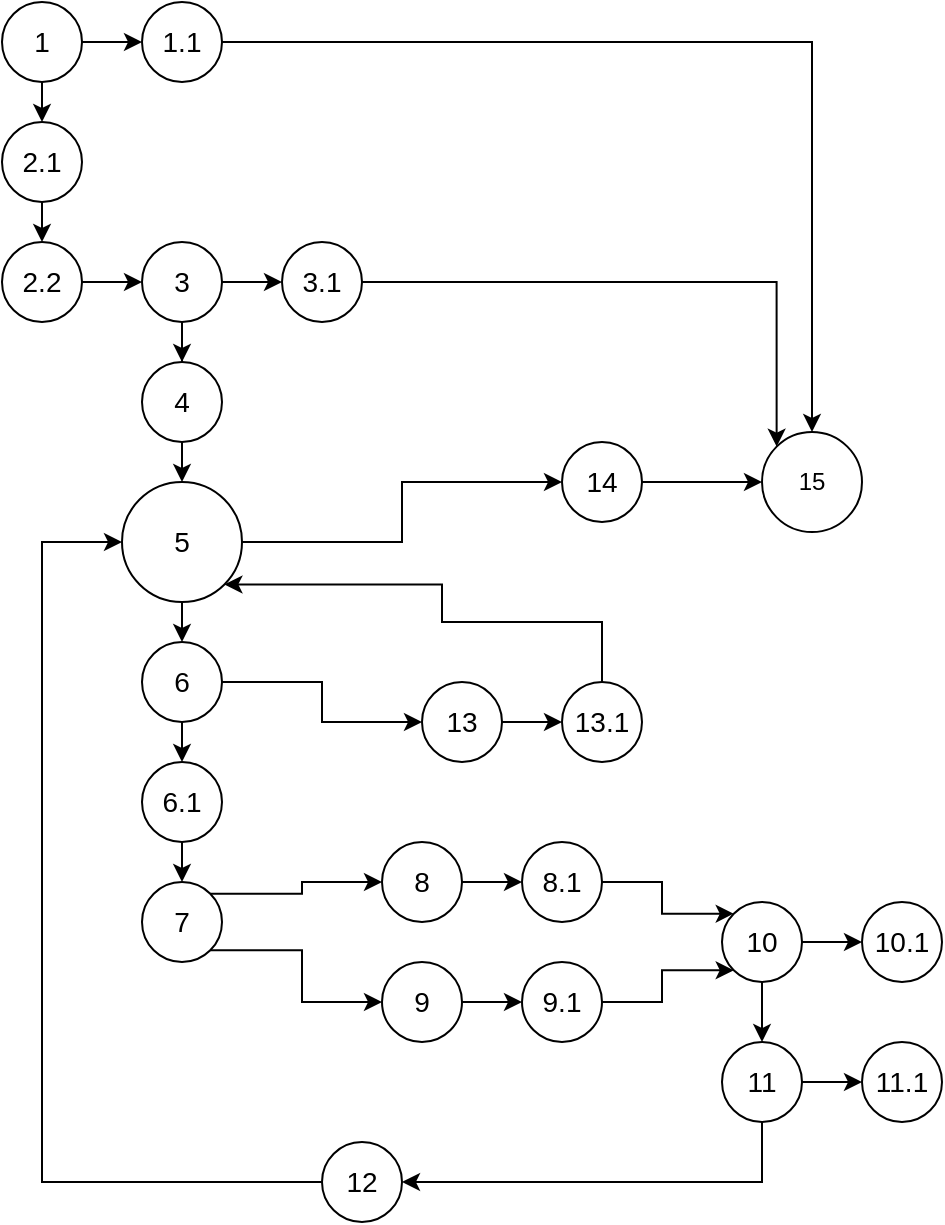 <mxfile version="18.2.1" type="device" pages="4"><diagram id="dtLdKnw6itU9G_YnBmKd" name="Page-1"><mxGraphModel dx="806" dy="490" grid="1" gridSize="10" guides="1" tooltips="1" connect="1" arrows="1" fold="1" page="1" pageScale="1" pageWidth="850" pageHeight="1100" math="0" shadow="0"><root><mxCell id="0"/><mxCell id="1" parent="0"/><mxCell id="fSsBrZNrOA3dHUKo95yw-4" style="edgeStyle=orthogonalEdgeStyle;rounded=0;orthogonalLoop=1;jettySize=auto;html=1;exitX=0.5;exitY=1;exitDx=0;exitDy=0;entryX=0.5;entryY=0;entryDx=0;entryDy=0;fontSize=14;" parent="1" source="fSsBrZNrOA3dHUKo95yw-1" target="fSsBrZNrOA3dHUKo95yw-3" edge="1"><mxGeometry relative="1" as="geometry"/></mxCell><mxCell id="eDomaYQhEdFg0NaLGwiO-2" style="edgeStyle=orthogonalEdgeStyle;rounded=0;orthogonalLoop=1;jettySize=auto;html=1;exitX=1;exitY=0.5;exitDx=0;exitDy=0;entryX=0;entryY=0.5;entryDx=0;entryDy=0;" edge="1" parent="1" source="fSsBrZNrOA3dHUKo95yw-1" target="eDomaYQhEdFg0NaLGwiO-1"><mxGeometry relative="1" as="geometry"/></mxCell><mxCell id="fSsBrZNrOA3dHUKo95yw-1" value="&lt;font style=&quot;font-size: 14px;&quot;&gt;1&lt;/font&gt;" style="ellipse;whiteSpace=wrap;html=1;aspect=fixed;" parent="1" vertex="1"><mxGeometry x="90" y="20" width="40" height="40" as="geometry"/></mxCell><mxCell id="fSsBrZNrOA3dHUKo95yw-2" value="15" style="ellipse;whiteSpace=wrap;html=1;aspect=fixed;" parent="1" vertex="1"><mxGeometry x="470" y="235" width="50" height="50" as="geometry"/></mxCell><mxCell id="fSsBrZNrOA3dHUKo95yw-7" style="edgeStyle=orthogonalEdgeStyle;rounded=0;orthogonalLoop=1;jettySize=auto;html=1;exitX=0.5;exitY=1;exitDx=0;exitDy=0;entryX=0.5;entryY=0;entryDx=0;entryDy=0;fontSize=14;" parent="1" source="fSsBrZNrOA3dHUKo95yw-3" target="fSsBrZNrOA3dHUKo95yw-6" edge="1"><mxGeometry relative="1" as="geometry"/></mxCell><mxCell id="fSsBrZNrOA3dHUKo95yw-3" value="&lt;font style=&quot;font-size: 14px;&quot;&gt;2.1&lt;/font&gt;" style="ellipse;whiteSpace=wrap;html=1;aspect=fixed;" parent="1" vertex="1"><mxGeometry x="90" y="80" width="40" height="40" as="geometry"/></mxCell><mxCell id="fSsBrZNrOA3dHUKo95yw-9" style="edgeStyle=orthogonalEdgeStyle;rounded=0;orthogonalLoop=1;jettySize=auto;html=1;exitX=1;exitY=0.5;exitDx=0;exitDy=0;entryX=0;entryY=0.5;entryDx=0;entryDy=0;fontSize=14;" parent="1" source="fSsBrZNrOA3dHUKo95yw-6" target="fSsBrZNrOA3dHUKo95yw-8" edge="1"><mxGeometry relative="1" as="geometry"/></mxCell><mxCell id="fSsBrZNrOA3dHUKo95yw-6" value="&lt;font style=&quot;font-size: 14px;&quot;&gt;2.2&lt;/font&gt;" style="ellipse;whiteSpace=wrap;html=1;aspect=fixed;" parent="1" vertex="1"><mxGeometry x="90" y="140" width="40" height="40" as="geometry"/></mxCell><mxCell id="fSsBrZNrOA3dHUKo95yw-12" style="edgeStyle=orthogonalEdgeStyle;rounded=0;orthogonalLoop=1;jettySize=auto;html=1;exitX=0.5;exitY=1;exitDx=0;exitDy=0;fontSize=14;" parent="1" source="fSsBrZNrOA3dHUKo95yw-8" target="fSsBrZNrOA3dHUKo95yw-11" edge="1"><mxGeometry relative="1" as="geometry"/></mxCell><mxCell id="eDomaYQhEdFg0NaLGwiO-7" style="edgeStyle=orthogonalEdgeStyle;rounded=0;orthogonalLoop=1;jettySize=auto;html=1;exitX=1;exitY=0.5;exitDx=0;exitDy=0;entryX=0;entryY=0.5;entryDx=0;entryDy=0;" edge="1" parent="1" source="fSsBrZNrOA3dHUKo95yw-8" target="eDomaYQhEdFg0NaLGwiO-4"><mxGeometry relative="1" as="geometry"/></mxCell><mxCell id="fSsBrZNrOA3dHUKo95yw-8" value="&lt;font style=&quot;font-size: 14px;&quot;&gt;3&lt;/font&gt;" style="ellipse;whiteSpace=wrap;html=1;aspect=fixed;" parent="1" vertex="1"><mxGeometry x="160" y="140" width="40" height="40" as="geometry"/></mxCell><mxCell id="fSsBrZNrOA3dHUKo95yw-14" style="edgeStyle=orthogonalEdgeStyle;rounded=0;orthogonalLoop=1;jettySize=auto;html=1;exitX=0.5;exitY=1;exitDx=0;exitDy=0;entryX=0.5;entryY=0;entryDx=0;entryDy=0;fontSize=14;" parent="1" source="fSsBrZNrOA3dHUKo95yw-11" target="fSsBrZNrOA3dHUKo95yw-13" edge="1"><mxGeometry relative="1" as="geometry"/></mxCell><mxCell id="fSsBrZNrOA3dHUKo95yw-11" value="&lt;font style=&quot;font-size: 14px;&quot;&gt;4&lt;/font&gt;" style="ellipse;whiteSpace=wrap;html=1;aspect=fixed;" parent="1" vertex="1"><mxGeometry x="160" y="200" width="40" height="40" as="geometry"/></mxCell><mxCell id="fSsBrZNrOA3dHUKo95yw-16" style="edgeStyle=orthogonalEdgeStyle;rounded=0;orthogonalLoop=1;jettySize=auto;html=1;exitX=0.5;exitY=1;exitDx=0;exitDy=0;entryX=0.5;entryY=0;entryDx=0;entryDy=0;fontSize=14;" parent="1" source="fSsBrZNrOA3dHUKo95yw-13" target="fSsBrZNrOA3dHUKo95yw-15" edge="1"><mxGeometry relative="1" as="geometry"/></mxCell><mxCell id="fSsBrZNrOA3dHUKo95yw-17" style="edgeStyle=orthogonalEdgeStyle;rounded=0;orthogonalLoop=1;jettySize=auto;html=1;exitX=1;exitY=0.5;exitDx=0;exitDy=0;fontSize=14;entryX=0;entryY=0.5;entryDx=0;entryDy=0;" parent="1" source="fSsBrZNrOA3dHUKo95yw-13" edge="1" target="fSsBrZNrOA3dHUKo95yw-47"><mxGeometry relative="1" as="geometry"><mxPoint x="510" y="260" as="targetPoint"/></mxGeometry></mxCell><mxCell id="fSsBrZNrOA3dHUKo95yw-13" value="&lt;font style=&quot;font-size: 14px;&quot;&gt;5&lt;/font&gt;" style="ellipse;whiteSpace=wrap;html=1;aspect=fixed;" parent="1" vertex="1"><mxGeometry x="150" y="260" width="60" height="60" as="geometry"/></mxCell><mxCell id="fSsBrZNrOA3dHUKo95yw-19" style="edgeStyle=orthogonalEdgeStyle;rounded=0;orthogonalLoop=1;jettySize=auto;html=1;exitX=0.5;exitY=1;exitDx=0;exitDy=0;entryX=0.5;entryY=0;entryDx=0;entryDy=0;fontSize=14;" parent="1" source="fSsBrZNrOA3dHUKo95yw-15" target="fSsBrZNrOA3dHUKo95yw-18" edge="1"><mxGeometry relative="1" as="geometry"/></mxCell><mxCell id="fSsBrZNrOA3dHUKo95yw-42" style="edgeStyle=orthogonalEdgeStyle;rounded=0;orthogonalLoop=1;jettySize=auto;html=1;exitX=1;exitY=0.5;exitDx=0;exitDy=0;entryX=0;entryY=0.5;entryDx=0;entryDy=0;fontSize=14;" parent="1" source="fSsBrZNrOA3dHUKo95yw-15" target="fSsBrZNrOA3dHUKo95yw-41" edge="1"><mxGeometry relative="1" as="geometry"/></mxCell><mxCell id="fSsBrZNrOA3dHUKo95yw-15" value="&lt;font style=&quot;font-size: 14px;&quot;&gt;6&lt;/font&gt;" style="ellipse;whiteSpace=wrap;html=1;aspect=fixed;" parent="1" vertex="1"><mxGeometry x="160" y="340" width="40" height="40" as="geometry"/></mxCell><mxCell id="fSsBrZNrOA3dHUKo95yw-21" style="edgeStyle=orthogonalEdgeStyle;rounded=0;orthogonalLoop=1;jettySize=auto;html=1;exitX=0.5;exitY=1;exitDx=0;exitDy=0;entryX=0.5;entryY=0;entryDx=0;entryDy=0;fontSize=14;" parent="1" source="fSsBrZNrOA3dHUKo95yw-18" target="fSsBrZNrOA3dHUKo95yw-20" edge="1"><mxGeometry relative="1" as="geometry"/></mxCell><mxCell id="fSsBrZNrOA3dHUKo95yw-18" value="&lt;font style=&quot;font-size: 14px;&quot;&gt;6.1&lt;/font&gt;" style="ellipse;whiteSpace=wrap;html=1;aspect=fixed;" parent="1" vertex="1"><mxGeometry x="160" y="400" width="40" height="40" as="geometry"/></mxCell><mxCell id="fSsBrZNrOA3dHUKo95yw-26" style="edgeStyle=orthogonalEdgeStyle;rounded=0;orthogonalLoop=1;jettySize=auto;html=1;exitX=1;exitY=0;exitDx=0;exitDy=0;entryX=0;entryY=0.5;entryDx=0;entryDy=0;fontSize=14;" parent="1" source="fSsBrZNrOA3dHUKo95yw-20" target="fSsBrZNrOA3dHUKo95yw-22" edge="1"><mxGeometry relative="1" as="geometry"/></mxCell><mxCell id="fSsBrZNrOA3dHUKo95yw-28" style="edgeStyle=orthogonalEdgeStyle;rounded=0;orthogonalLoop=1;jettySize=auto;html=1;exitX=1;exitY=1;exitDx=0;exitDy=0;entryX=0;entryY=0.5;entryDx=0;entryDy=0;fontSize=14;" parent="1" source="fSsBrZNrOA3dHUKo95yw-20" target="fSsBrZNrOA3dHUKo95yw-23" edge="1"><mxGeometry relative="1" as="geometry"/></mxCell><mxCell id="fSsBrZNrOA3dHUKo95yw-20" value="&lt;font style=&quot;font-size: 14px;&quot;&gt;7&lt;/font&gt;" style="ellipse;whiteSpace=wrap;html=1;aspect=fixed;" parent="1" vertex="1"><mxGeometry x="160" y="460" width="40" height="40" as="geometry"/></mxCell><mxCell id="fSsBrZNrOA3dHUKo95yw-27" style="edgeStyle=orthogonalEdgeStyle;rounded=0;orthogonalLoop=1;jettySize=auto;html=1;exitX=1;exitY=0.5;exitDx=0;exitDy=0;entryX=0;entryY=0.5;entryDx=0;entryDy=0;fontSize=14;" parent="1" source="fSsBrZNrOA3dHUKo95yw-22" target="fSsBrZNrOA3dHUKo95yw-24" edge="1"><mxGeometry relative="1" as="geometry"/></mxCell><mxCell id="fSsBrZNrOA3dHUKo95yw-22" value="&lt;font style=&quot;font-size: 14px;&quot;&gt;&lt;span style=&quot;color: rgba(0, 0, 0, 0); font-family: monospace; font-size: 0px; text-align: start;&quot;&gt;%3CmxGraphModel%3E%3Croot%3E%3CmxCell%20id%3D%220%22%2F%3E%3CmxCell%20id%3D%221%22%20parent%3D%220%22%2F%3E%3CmxCell%20id%3D%222%22%20value%3D%22%26lt%3Bfont%20style%3D%26quot%3Bfont-size%3A%2014px%3B%26quot%3B%26gt%3B7%26lt%3B%2Ffont%26gt%3B%22%20style%3D%22ellipse%3BwhiteSpace%3Dwrap%3Bhtml%3D1%3Baspect%3Dfixed%3B%22%20vertex%3D%221%22%20parent%3D%221%22%3E%3CmxGeometry%20x%3D%22160%22%20y%3D%22460%22%20width%3D%2240%22%20height%3D%2240%22%20as%3D%22geometry%22%2F%3E%3C%2FmxCell%3E%3C%2Froot%3E%3C%2FmxGraphModel%3E&lt;/span&gt;8&lt;/font&gt;&lt;span style=&quot;color: rgba(0, 0, 0, 0); font-family: monospace; font-size: 0px; text-align: start;&quot;&gt;%3CmxGraphModel%3E%3Croot%3E%3CmxCell%20id%3D%220%22%2F%3E%3CmxCell%20id%3D%221%22%20parent%3D%220%22%2F%3E%3CmxCell%20id%3D%222%22%20value%3D%22%26lt%3Bfont%20style%3D%26quot%3Bfont-size%3A%2014px%3B%26quot%3B%26gt%3B7%26lt%3B%2Ffont%26gt%3B%22%20style%3D%22ellipse%3BwhiteSpace%3Dwrap%3Bhtml%3D1%3Baspect%3Dfixed%3B%22%20vertex%3D%221%22%20parent%3D%221%22%3E%3CmxGeometry%20x%3D%22160%22%20y%3D%22460%22%20width%3D%2240%22%20height%3D%2240%22%20as%3D%22geometry%22%2F%3E%3C%2FmxCell%3E%3C%2Froot%3E%3C%2FmxGraphModel%3E&lt;/span&gt;&lt;span style=&quot;color: rgba(0, 0, 0, 0); font-family: monospace; font-size: 0px; text-align: start;&quot;&gt;%3CmxGraphModel%3E%3Croot%3E%3CmxCell%20id%3D%220%22%2F%3E%3CmxCell%20id%3D%221%22%20parent%3D%220%22%2F%3E%3CmxCell%20id%3D%222%22%20value%3D%22%26lt%3Bfont%20style%3D%26quot%3Bfont-size%3A%2014px%3B%26quot%3B%26gt%3B7%26lt%3B%2Ffont%26gt%3B%22%20style%3D%22ellipse%3BwhiteSpace%3Dwrap%3Bhtml%3D1%3Baspect%3Dfixed%3B%22%20vertex%3D%221%22%20parent%3D%221%22%3E%3CmxGeometry%20x%3D%22160%22%20y%3D%22460%22%20width%3D%2240%22%20height%3D%2240%22%20as%3D%22geometry%22%2F%3E%3C%2FmxCell%3E%3C%2Froot%3E%3C%2FmxGraphModel%3E&lt;/span&gt;" style="ellipse;whiteSpace=wrap;html=1;aspect=fixed;" parent="1" vertex="1"><mxGeometry x="280" y="440" width="40" height="40" as="geometry"/></mxCell><mxCell id="fSsBrZNrOA3dHUKo95yw-29" style="edgeStyle=orthogonalEdgeStyle;rounded=0;orthogonalLoop=1;jettySize=auto;html=1;exitX=1;exitY=0.5;exitDx=0;exitDy=0;entryX=0;entryY=0.5;entryDx=0;entryDy=0;fontSize=14;" parent="1" source="fSsBrZNrOA3dHUKo95yw-23" target="fSsBrZNrOA3dHUKo95yw-25" edge="1"><mxGeometry relative="1" as="geometry"/></mxCell><mxCell id="fSsBrZNrOA3dHUKo95yw-23" value="&lt;font style=&quot;font-size: 14px;&quot;&gt;9&lt;/font&gt;" style="ellipse;whiteSpace=wrap;html=1;aspect=fixed;" parent="1" vertex="1"><mxGeometry x="280" y="500" width="40" height="40" as="geometry"/></mxCell><mxCell id="fSsBrZNrOA3dHUKo95yw-49" style="edgeStyle=orthogonalEdgeStyle;rounded=0;orthogonalLoop=1;jettySize=auto;html=1;exitX=1;exitY=0.5;exitDx=0;exitDy=0;entryX=0;entryY=0;entryDx=0;entryDy=0;fontSize=14;" parent="1" source="fSsBrZNrOA3dHUKo95yw-24" target="fSsBrZNrOA3dHUKo95yw-30" edge="1"><mxGeometry relative="1" as="geometry"/></mxCell><mxCell id="fSsBrZNrOA3dHUKo95yw-24" value="&lt;font style=&quot;font-size: 14px;&quot;&gt;&lt;span style=&quot;color: rgba(0, 0, 0, 0); font-family: monospace; font-size: 0px; text-align: start;&quot;&gt;%3CmxGraphModel%3E%3Croot%3E%3CmxCell%20id%3D%220%22%2F%3E%3CmxCell%20id%3D%221%22%20parent%3D%220%22%2F%3E%3CmxCell%20id%3D%222%22%20value%3D%22%26lt%3Bfont%20style%3D%26quot%3Bfont-size%3A%2014px%3B%26quot%3B%26gt%3B7%26lt%3B%2Ffont%26gt%3B%22%20style%3D%22ellipse%3BwhiteSpace%3Dwrap%3Bhtml%3D1%3Baspect%3Dfixed%3B%22%20vertex%3D%221%22%20parent%3D%221%22%3E%3CmxGeometry%20x%3D%22160%22%20y%3D%22460%22%20width%3D%2240%22%20height%3D%2240%22%20as%3D%22geometry%22%2F%3E%3C%2FmxCell%3E%3C%2Froot%3E%3C%2FmxGraphModel%3E&lt;/span&gt;8.1&lt;/font&gt;&lt;span style=&quot;color: rgba(0, 0, 0, 0); font-family: monospace; font-size: 0px; text-align: start;&quot;&gt;%3CmxGraphModel%3E%3Croot%3E%3CmxCell%20id%3D%220%22%2F%3E%3CmxCell%20id%3D%221%22%20parent%3D%220%22%2F%3E%3CmxCell%20id%3D%222%22%20value%3D%22%26lt%3Bfont%20style%3D%26quot%3Bfont-size%3A%2014px%3B%26quot%3B%26gt%3B7%26lt%3B%2Ffont%26gt%3B%22%20style%3D%22ellipse%3BwhiteSpace%3Dwrap%3Bhtml%3D1%3Baspect%3Dfixed%3B%22%20vertex%3D%221%22%20parent%3D%221%22%3E%3CmxGeometry%20x%3D%22160%22%20y%3D%22460%22%20width%3D%2240%22%20height%3D%2240%22%20as%3D%22geometry%22%2F%3E%3C%2FmxCell%3E%3C%2Froot%3E%3C%2FmxGraphModel%3E&lt;/span&gt;&lt;span style=&quot;color: rgba(0, 0, 0, 0); font-family: monospace; font-size: 0px; text-align: start;&quot;&gt;%3CmxGraphModel%3E%3Croot%3E%3CmxCell%20id%3D%220%22%2F%3E%3CmxCell%20id%3D%221%22%20parent%3D%220%22%2F%3E%3CmxCell%20id%3D%222%22%20value%3D%22%26lt%3Bfont%20style%3D%26quot%3Bfont-size%3A%2014px%3B%26quot%3B%26gt%3B7%26lt%3B%2Ffont%26gt%3B%22%20style%3D%22ellipse%3BwhiteSpace%3Dwrap%3Bhtml%3D1%3Baspect%3Dfixed%3B%22%20vertex%3D%221%22%20parent%3D%221%22%3E%3CmxGeometry%20x%3D%22160%22%20y%3D%22460%22%20width%3D%2240%22%20height%3D%2240%22%20as%3D%22geometry%22%2F%3E%3C%2FmxCell%3E%3C%2Froot%3E%3C%2FmxGraphModel%3E&lt;/span&gt;" style="ellipse;whiteSpace=wrap;html=1;aspect=fixed;" parent="1" vertex="1"><mxGeometry x="350" y="440" width="40" height="40" as="geometry"/></mxCell><mxCell id="fSsBrZNrOA3dHUKo95yw-50" style="edgeStyle=orthogonalEdgeStyle;rounded=0;orthogonalLoop=1;jettySize=auto;html=1;exitX=1;exitY=0.5;exitDx=0;exitDy=0;entryX=0;entryY=1;entryDx=0;entryDy=0;fontSize=14;" parent="1" source="fSsBrZNrOA3dHUKo95yw-25" target="fSsBrZNrOA3dHUKo95yw-30" edge="1"><mxGeometry relative="1" as="geometry"/></mxCell><mxCell id="fSsBrZNrOA3dHUKo95yw-25" value="&lt;font style=&quot;font-size: 14px;&quot;&gt;9.1&lt;/font&gt;" style="ellipse;whiteSpace=wrap;html=1;aspect=fixed;" parent="1" vertex="1"><mxGeometry x="350" y="500" width="40" height="40" as="geometry"/></mxCell><mxCell id="fSsBrZNrOA3dHUKo95yw-34" style="edgeStyle=orthogonalEdgeStyle;rounded=0;orthogonalLoop=1;jettySize=auto;html=1;exitX=1;exitY=0.5;exitDx=0;exitDy=0;entryX=0;entryY=0.5;entryDx=0;entryDy=0;fontSize=14;" parent="1" source="fSsBrZNrOA3dHUKo95yw-30" target="fSsBrZNrOA3dHUKo95yw-32" edge="1"><mxGeometry relative="1" as="geometry"/></mxCell><mxCell id="fSsBrZNrOA3dHUKo95yw-38" style="edgeStyle=orthogonalEdgeStyle;rounded=0;orthogonalLoop=1;jettySize=auto;html=1;exitX=0.5;exitY=1;exitDx=0;exitDy=0;entryX=0.5;entryY=0;entryDx=0;entryDy=0;fontSize=14;" parent="1" source="fSsBrZNrOA3dHUKo95yw-30" target="fSsBrZNrOA3dHUKo95yw-36" edge="1"><mxGeometry relative="1" as="geometry"/></mxCell><mxCell id="fSsBrZNrOA3dHUKo95yw-30" value="&lt;font style=&quot;font-size: 14px;&quot;&gt;10&lt;/font&gt;" style="ellipse;whiteSpace=wrap;html=1;aspect=fixed;" parent="1" vertex="1"><mxGeometry x="450" y="470" width="40" height="40" as="geometry"/></mxCell><mxCell id="fSsBrZNrOA3dHUKo95yw-32" value="&lt;font style=&quot;font-size: 14px;&quot;&gt;10.1&lt;/font&gt;" style="ellipse;whiteSpace=wrap;html=1;aspect=fixed;" parent="1" vertex="1"><mxGeometry x="520" y="470" width="40" height="40" as="geometry"/></mxCell><mxCell id="fSsBrZNrOA3dHUKo95yw-35" style="edgeStyle=orthogonalEdgeStyle;rounded=0;orthogonalLoop=1;jettySize=auto;html=1;exitX=1;exitY=0.5;exitDx=0;exitDy=0;entryX=0;entryY=0.5;entryDx=0;entryDy=0;fontSize=14;" parent="1" source="fSsBrZNrOA3dHUKo95yw-36" target="fSsBrZNrOA3dHUKo95yw-37" edge="1"><mxGeometry relative="1" as="geometry"/></mxCell><mxCell id="fSsBrZNrOA3dHUKo95yw-40" style="edgeStyle=orthogonalEdgeStyle;rounded=0;orthogonalLoop=1;jettySize=auto;html=1;exitX=0.5;exitY=1;exitDx=0;exitDy=0;entryX=1;entryY=0.5;entryDx=0;entryDy=0;fontSize=14;" parent="1" source="fSsBrZNrOA3dHUKo95yw-36" target="fSsBrZNrOA3dHUKo95yw-39" edge="1"><mxGeometry relative="1" as="geometry"/></mxCell><mxCell id="fSsBrZNrOA3dHUKo95yw-36" value="&lt;font style=&quot;font-size: 14px;&quot;&gt;11&lt;/font&gt;" style="ellipse;whiteSpace=wrap;html=1;aspect=fixed;" parent="1" vertex="1"><mxGeometry x="450" y="540" width="40" height="40" as="geometry"/></mxCell><mxCell id="fSsBrZNrOA3dHUKo95yw-37" value="&lt;font style=&quot;font-size: 14px;&quot;&gt;11.1&lt;/font&gt;" style="ellipse;whiteSpace=wrap;html=1;aspect=fixed;" parent="1" vertex="1"><mxGeometry x="520" y="540" width="40" height="40" as="geometry"/></mxCell><mxCell id="fSsBrZNrOA3dHUKo95yw-46" style="edgeStyle=orthogonalEdgeStyle;rounded=0;orthogonalLoop=1;jettySize=auto;html=1;exitX=0;exitY=0.5;exitDx=0;exitDy=0;entryX=0;entryY=0.5;entryDx=0;entryDy=0;fontSize=14;" parent="1" source="fSsBrZNrOA3dHUKo95yw-39" target="fSsBrZNrOA3dHUKo95yw-13" edge="1"><mxGeometry relative="1" as="geometry"><Array as="points"><mxPoint x="110" y="610"/><mxPoint x="110" y="290"/></Array></mxGeometry></mxCell><mxCell id="fSsBrZNrOA3dHUKo95yw-39" value="&lt;font style=&quot;font-size: 14px;&quot;&gt;12&lt;/font&gt;" style="ellipse;whiteSpace=wrap;html=1;aspect=fixed;" parent="1" vertex="1"><mxGeometry x="250" y="590" width="40" height="40" as="geometry"/></mxCell><mxCell id="fSsBrZNrOA3dHUKo95yw-44" style="edgeStyle=orthogonalEdgeStyle;rounded=0;orthogonalLoop=1;jettySize=auto;html=1;exitX=1;exitY=0.5;exitDx=0;exitDy=0;entryX=0;entryY=0.5;entryDx=0;entryDy=0;fontSize=14;" parent="1" source="fSsBrZNrOA3dHUKo95yw-41" target="fSsBrZNrOA3dHUKo95yw-43" edge="1"><mxGeometry relative="1" as="geometry"/></mxCell><mxCell id="fSsBrZNrOA3dHUKo95yw-41" value="&lt;font style=&quot;font-size: 14px;&quot;&gt;13&lt;/font&gt;" style="ellipse;whiteSpace=wrap;html=1;aspect=fixed;" parent="1" vertex="1"><mxGeometry x="300" y="360" width="40" height="40" as="geometry"/></mxCell><mxCell id="fSsBrZNrOA3dHUKo95yw-45" style="edgeStyle=orthogonalEdgeStyle;rounded=0;orthogonalLoop=1;jettySize=auto;html=1;exitX=0.5;exitY=0;exitDx=0;exitDy=0;entryX=1;entryY=1;entryDx=0;entryDy=0;fontSize=14;" parent="1" source="fSsBrZNrOA3dHUKo95yw-43" target="fSsBrZNrOA3dHUKo95yw-13" edge="1"><mxGeometry relative="1" as="geometry"><Array as="points"><mxPoint x="390" y="330"/><mxPoint x="310" y="330"/><mxPoint x="310" y="311"/></Array></mxGeometry></mxCell><mxCell id="fSsBrZNrOA3dHUKo95yw-43" value="&lt;font style=&quot;font-size: 14px;&quot;&gt;13.1&lt;/font&gt;" style="ellipse;whiteSpace=wrap;html=1;aspect=fixed;" parent="1" vertex="1"><mxGeometry x="370" y="360" width="40" height="40" as="geometry"/></mxCell><mxCell id="fSsBrZNrOA3dHUKo95yw-48" style="edgeStyle=orthogonalEdgeStyle;rounded=0;orthogonalLoop=1;jettySize=auto;html=1;exitX=1;exitY=0.5;exitDx=0;exitDy=0;entryX=0;entryY=0.5;entryDx=0;entryDy=0;fontSize=14;" parent="1" source="fSsBrZNrOA3dHUKo95yw-47" target="fSsBrZNrOA3dHUKo95yw-2" edge="1"><mxGeometry relative="1" as="geometry"/></mxCell><mxCell id="fSsBrZNrOA3dHUKo95yw-47" value="&lt;font style=&quot;font-size: 14px;&quot;&gt;14&lt;/font&gt;" style="ellipse;whiteSpace=wrap;html=1;aspect=fixed;" parent="1" vertex="1"><mxGeometry x="370" y="240" width="40" height="40" as="geometry"/></mxCell><mxCell id="eDomaYQhEdFg0NaLGwiO-3" style="edgeStyle=orthogonalEdgeStyle;rounded=0;orthogonalLoop=1;jettySize=auto;html=1;exitX=1;exitY=0.5;exitDx=0;exitDy=0;entryX=0.5;entryY=0;entryDx=0;entryDy=0;" edge="1" parent="1" source="eDomaYQhEdFg0NaLGwiO-1" target="fSsBrZNrOA3dHUKo95yw-2"><mxGeometry relative="1" as="geometry"/></mxCell><mxCell id="eDomaYQhEdFg0NaLGwiO-1" value="&lt;font style=&quot;font-size: 14px;&quot;&gt;1.1&lt;/font&gt;" style="ellipse;whiteSpace=wrap;html=1;aspect=fixed;" vertex="1" parent="1"><mxGeometry x="160" y="20" width="40" height="40" as="geometry"/></mxCell><mxCell id="eDomaYQhEdFg0NaLGwiO-8" style="edgeStyle=orthogonalEdgeStyle;rounded=0;orthogonalLoop=1;jettySize=auto;html=1;exitX=1;exitY=0.5;exitDx=0;exitDy=0;entryX=0;entryY=0;entryDx=0;entryDy=0;" edge="1" parent="1" source="eDomaYQhEdFg0NaLGwiO-4" target="fSsBrZNrOA3dHUKo95yw-2"><mxGeometry relative="1" as="geometry"/></mxCell><mxCell id="eDomaYQhEdFg0NaLGwiO-4" value="&lt;font style=&quot;font-size: 14px;&quot;&gt;3.1&lt;/font&gt;" style="ellipse;whiteSpace=wrap;html=1;aspect=fixed;" vertex="1" parent="1"><mxGeometry x="230" y="140" width="40" height="40" as="geometry"/></mxCell></root></mxGraphModel></diagram><diagram id="cnVmDIAMbCtO4dQe9M7H" name="Page-2"><mxGraphModel dx="1258" dy="524" grid="1" gridSize="10" guides="1" tooltips="1" connect="1" arrows="1" fold="1" page="1" pageScale="1" pageWidth="850" pageHeight="1100" math="0" shadow="0"><root><mxCell id="0"/><mxCell id="1" parent="0"/></root></mxGraphModel></diagram><diagram name="Page-1" id="vSe84359nLu_3omgfER_"><mxGraphModel dx="1258" dy="524" grid="1" gridSize="10" guides="1" tooltips="1" connect="1" arrows="1" fold="1" page="1" pageScale="1" pageWidth="850" pageHeight="1100" math="0" shadow="0"><root><mxCell id="0"/><mxCell id="1" parent="0"/><mxCell id="fSsBrZNrOA3dHUKo95yw-4" style="edgeStyle=orthogonalEdgeStyle;rounded=0;orthogonalLoop=1;jettySize=auto;html=1;exitX=0.5;exitY=1;exitDx=0;exitDy=0;entryX=0.5;entryY=0;entryDx=0;entryDy=0;fontSize=14;" edge="1" parent="1" source="fSsBrZNrOA3dHUKo95yw-1" target="fSsBrZNrOA3dHUKo95yw-3"><mxGeometry relative="1" as="geometry"/></mxCell><mxCell id="fSsBrZNrOA3dHUKo95yw-5" style="edgeStyle=orthogonalEdgeStyle;rounded=0;orthogonalLoop=1;jettySize=auto;html=1;exitX=1;exitY=0.5;exitDx=0;exitDy=0;fontSize=14;" edge="1" parent="1" source="fSsBrZNrOA3dHUKo95yw-1" target="fSsBrZNrOA3dHUKo95yw-2"><mxGeometry relative="1" as="geometry"/></mxCell><mxCell id="fSsBrZNrOA3dHUKo95yw-1" value="&lt;font style=&quot;font-size: 14px;&quot;&gt;1&lt;/font&gt;" style="ellipse;whiteSpace=wrap;html=1;aspect=fixed;" vertex="1" parent="1"><mxGeometry x="90" y="20" width="40" height="40" as="geometry"/></mxCell><mxCell id="fSsBrZNrOA3dHUKo95yw-2" value="15" style="ellipse;whiteSpace=wrap;html=1;aspect=fixed;" vertex="1" parent="1"><mxGeometry x="610" y="220" width="50" height="50" as="geometry"/></mxCell><mxCell id="fSsBrZNrOA3dHUKo95yw-7" style="edgeStyle=orthogonalEdgeStyle;rounded=0;orthogonalLoop=1;jettySize=auto;html=1;exitX=0.5;exitY=1;exitDx=0;exitDy=0;entryX=0.5;entryY=0;entryDx=0;entryDy=0;fontSize=14;" edge="1" parent="1" source="fSsBrZNrOA3dHUKo95yw-3" target="fSsBrZNrOA3dHUKo95yw-6"><mxGeometry relative="1" as="geometry"/></mxCell><mxCell id="fSsBrZNrOA3dHUKo95yw-3" value="&lt;font style=&quot;font-size: 14px;&quot;&gt;2.1&lt;/font&gt;" style="ellipse;whiteSpace=wrap;html=1;aspect=fixed;" vertex="1" parent="1"><mxGeometry x="90" y="80" width="40" height="40" as="geometry"/></mxCell><mxCell id="fSsBrZNrOA3dHUKo95yw-9" style="edgeStyle=orthogonalEdgeStyle;rounded=0;orthogonalLoop=1;jettySize=auto;html=1;exitX=1;exitY=0.5;exitDx=0;exitDy=0;entryX=0;entryY=0.5;entryDx=0;entryDy=0;fontSize=14;" edge="1" parent="1" source="fSsBrZNrOA3dHUKo95yw-6" target="fSsBrZNrOA3dHUKo95yw-8"><mxGeometry relative="1" as="geometry"/></mxCell><mxCell id="fSsBrZNrOA3dHUKo95yw-6" value="&lt;font style=&quot;font-size: 14px;&quot;&gt;2.2&lt;/font&gt;" style="ellipse;whiteSpace=wrap;html=1;aspect=fixed;" vertex="1" parent="1"><mxGeometry x="90" y="140" width="40" height="40" as="geometry"/></mxCell><mxCell id="fSsBrZNrOA3dHUKo95yw-10" style="edgeStyle=orthogonalEdgeStyle;rounded=0;orthogonalLoop=1;jettySize=auto;html=1;exitX=1;exitY=0.5;exitDx=0;exitDy=0;entryX=0;entryY=0;entryDx=0;entryDy=0;fontSize=14;" edge="1" parent="1" source="fSsBrZNrOA3dHUKo95yw-8" target="fSsBrZNrOA3dHUKo95yw-2"><mxGeometry relative="1" as="geometry"/></mxCell><mxCell id="fSsBrZNrOA3dHUKo95yw-12" style="edgeStyle=orthogonalEdgeStyle;rounded=0;orthogonalLoop=1;jettySize=auto;html=1;exitX=0.5;exitY=1;exitDx=0;exitDy=0;fontSize=14;" edge="1" parent="1" source="fSsBrZNrOA3dHUKo95yw-8" target="fSsBrZNrOA3dHUKo95yw-11"><mxGeometry relative="1" as="geometry"/></mxCell><mxCell id="fSsBrZNrOA3dHUKo95yw-8" value="&lt;font style=&quot;font-size: 14px;&quot;&gt;3&lt;/font&gt;" style="ellipse;whiteSpace=wrap;html=1;aspect=fixed;" vertex="1" parent="1"><mxGeometry x="160" y="140" width="40" height="40" as="geometry"/></mxCell><mxCell id="fSsBrZNrOA3dHUKo95yw-14" style="edgeStyle=orthogonalEdgeStyle;rounded=0;orthogonalLoop=1;jettySize=auto;html=1;exitX=0.5;exitY=1;exitDx=0;exitDy=0;entryX=0.5;entryY=0;entryDx=0;entryDy=0;fontSize=14;" edge="1" parent="1" source="fSsBrZNrOA3dHUKo95yw-11" target="fSsBrZNrOA3dHUKo95yw-13"><mxGeometry relative="1" as="geometry"/></mxCell><mxCell id="fSsBrZNrOA3dHUKo95yw-11" value="&lt;font style=&quot;font-size: 14px;&quot;&gt;4&lt;/font&gt;" style="ellipse;whiteSpace=wrap;html=1;aspect=fixed;" vertex="1" parent="1"><mxGeometry x="160" y="200" width="40" height="40" as="geometry"/></mxCell><mxCell id="fSsBrZNrOA3dHUKo95yw-16" style="edgeStyle=orthogonalEdgeStyle;rounded=0;orthogonalLoop=1;jettySize=auto;html=1;exitX=0.5;exitY=1;exitDx=0;exitDy=0;entryX=0.5;entryY=0;entryDx=0;entryDy=0;fontSize=14;" edge="1" parent="1" source="fSsBrZNrOA3dHUKo95yw-13" target="fSsBrZNrOA3dHUKo95yw-15"><mxGeometry relative="1" as="geometry"/></mxCell><mxCell id="fSsBrZNrOA3dHUKo95yw-17" style="edgeStyle=orthogonalEdgeStyle;rounded=0;orthogonalLoop=1;jettySize=auto;html=1;exitX=1;exitY=0.5;exitDx=0;exitDy=0;fontSize=14;" edge="1" parent="1" source="fSsBrZNrOA3dHUKo95yw-13"><mxGeometry relative="1" as="geometry"><mxPoint x="510" y="260" as="targetPoint"/></mxGeometry></mxCell><mxCell id="fSsBrZNrOA3dHUKo95yw-13" value="&lt;font style=&quot;font-size: 14px;&quot;&gt;5&lt;/font&gt;" style="ellipse;whiteSpace=wrap;html=1;aspect=fixed;" vertex="1" parent="1"><mxGeometry x="150" y="260" width="60" height="60" as="geometry"/></mxCell><mxCell id="fSsBrZNrOA3dHUKo95yw-19" style="edgeStyle=orthogonalEdgeStyle;rounded=0;orthogonalLoop=1;jettySize=auto;html=1;exitX=0.5;exitY=1;exitDx=0;exitDy=0;entryX=0.5;entryY=0;entryDx=0;entryDy=0;fontSize=14;" edge="1" parent="1" source="fSsBrZNrOA3dHUKo95yw-15" target="fSsBrZNrOA3dHUKo95yw-18"><mxGeometry relative="1" as="geometry"/></mxCell><mxCell id="fSsBrZNrOA3dHUKo95yw-42" style="edgeStyle=orthogonalEdgeStyle;rounded=0;orthogonalLoop=1;jettySize=auto;html=1;exitX=1;exitY=0.5;exitDx=0;exitDy=0;entryX=0;entryY=0.5;entryDx=0;entryDy=0;fontSize=14;" edge="1" parent="1" source="fSsBrZNrOA3dHUKo95yw-15" target="fSsBrZNrOA3dHUKo95yw-41"><mxGeometry relative="1" as="geometry"/></mxCell><mxCell id="fSsBrZNrOA3dHUKo95yw-15" value="&lt;font style=&quot;font-size: 14px;&quot;&gt;6&lt;/font&gt;" style="ellipse;whiteSpace=wrap;html=1;aspect=fixed;" vertex="1" parent="1"><mxGeometry x="160" y="340" width="40" height="40" as="geometry"/></mxCell><mxCell id="fSsBrZNrOA3dHUKo95yw-21" style="edgeStyle=orthogonalEdgeStyle;rounded=0;orthogonalLoop=1;jettySize=auto;html=1;exitX=0.5;exitY=1;exitDx=0;exitDy=0;entryX=0.5;entryY=0;entryDx=0;entryDy=0;fontSize=14;" edge="1" parent="1" source="fSsBrZNrOA3dHUKo95yw-18" target="fSsBrZNrOA3dHUKo95yw-20"><mxGeometry relative="1" as="geometry"/></mxCell><mxCell id="fSsBrZNrOA3dHUKo95yw-18" value="&lt;font style=&quot;font-size: 14px;&quot;&gt;6.1&lt;/font&gt;" style="ellipse;whiteSpace=wrap;html=1;aspect=fixed;" vertex="1" parent="1"><mxGeometry x="160" y="400" width="40" height="40" as="geometry"/></mxCell><mxCell id="fSsBrZNrOA3dHUKo95yw-26" style="edgeStyle=orthogonalEdgeStyle;rounded=0;orthogonalLoop=1;jettySize=auto;html=1;exitX=1;exitY=0;exitDx=0;exitDy=0;entryX=0;entryY=0.5;entryDx=0;entryDy=0;fontSize=14;" edge="1" parent="1" source="fSsBrZNrOA3dHUKo95yw-20" target="fSsBrZNrOA3dHUKo95yw-22"><mxGeometry relative="1" as="geometry"/></mxCell><mxCell id="fSsBrZNrOA3dHUKo95yw-28" style="edgeStyle=orthogonalEdgeStyle;rounded=0;orthogonalLoop=1;jettySize=auto;html=1;exitX=1;exitY=1;exitDx=0;exitDy=0;entryX=0;entryY=0.5;entryDx=0;entryDy=0;fontSize=14;" edge="1" parent="1" source="fSsBrZNrOA3dHUKo95yw-20" target="fSsBrZNrOA3dHUKo95yw-23"><mxGeometry relative="1" as="geometry"/></mxCell><mxCell id="fSsBrZNrOA3dHUKo95yw-20" value="&lt;font style=&quot;font-size: 14px;&quot;&gt;7&lt;/font&gt;" style="ellipse;whiteSpace=wrap;html=1;aspect=fixed;" vertex="1" parent="1"><mxGeometry x="160" y="460" width="40" height="40" as="geometry"/></mxCell><mxCell id="fSsBrZNrOA3dHUKo95yw-27" style="edgeStyle=orthogonalEdgeStyle;rounded=0;orthogonalLoop=1;jettySize=auto;html=1;exitX=1;exitY=0.5;exitDx=0;exitDy=0;entryX=0;entryY=0.5;entryDx=0;entryDy=0;fontSize=14;" edge="1" parent="1" source="fSsBrZNrOA3dHUKo95yw-22" target="fSsBrZNrOA3dHUKo95yw-24"><mxGeometry relative="1" as="geometry"/></mxCell><mxCell id="fSsBrZNrOA3dHUKo95yw-22" value="&lt;font style=&quot;font-size: 14px;&quot;&gt;&lt;span style=&quot;color: rgba(0, 0, 0, 0); font-family: monospace; font-size: 0px; text-align: start;&quot;&gt;%3CmxGraphModel%3E%3Croot%3E%3CmxCell%20id%3D%220%22%2F%3E%3CmxCell%20id%3D%221%22%20parent%3D%220%22%2F%3E%3CmxCell%20id%3D%222%22%20value%3D%22%26lt%3Bfont%20style%3D%26quot%3Bfont-size%3A%2014px%3B%26quot%3B%26gt%3B7%26lt%3B%2Ffont%26gt%3B%22%20style%3D%22ellipse%3BwhiteSpace%3Dwrap%3Bhtml%3D1%3Baspect%3Dfixed%3B%22%20vertex%3D%221%22%20parent%3D%221%22%3E%3CmxGeometry%20x%3D%22160%22%20y%3D%22460%22%20width%3D%2240%22%20height%3D%2240%22%20as%3D%22geometry%22%2F%3E%3C%2FmxCell%3E%3C%2Froot%3E%3C%2FmxGraphModel%3E&lt;/span&gt;8&lt;/font&gt;&lt;span style=&quot;color: rgba(0, 0, 0, 0); font-family: monospace; font-size: 0px; text-align: start;&quot;&gt;%3CmxGraphModel%3E%3Croot%3E%3CmxCell%20id%3D%220%22%2F%3E%3CmxCell%20id%3D%221%22%20parent%3D%220%22%2F%3E%3CmxCell%20id%3D%222%22%20value%3D%22%26lt%3Bfont%20style%3D%26quot%3Bfont-size%3A%2014px%3B%26quot%3B%26gt%3B7%26lt%3B%2Ffont%26gt%3B%22%20style%3D%22ellipse%3BwhiteSpace%3Dwrap%3Bhtml%3D1%3Baspect%3Dfixed%3B%22%20vertex%3D%221%22%20parent%3D%221%22%3E%3CmxGeometry%20x%3D%22160%22%20y%3D%22460%22%20width%3D%2240%22%20height%3D%2240%22%20as%3D%22geometry%22%2F%3E%3C%2FmxCell%3E%3C%2Froot%3E%3C%2FmxGraphModel%3E&lt;/span&gt;&lt;span style=&quot;color: rgba(0, 0, 0, 0); font-family: monospace; font-size: 0px; text-align: start;&quot;&gt;%3CmxGraphModel%3E%3Croot%3E%3CmxCell%20id%3D%220%22%2F%3E%3CmxCell%20id%3D%221%22%20parent%3D%220%22%2F%3E%3CmxCell%20id%3D%222%22%20value%3D%22%26lt%3Bfont%20style%3D%26quot%3Bfont-size%3A%2014px%3B%26quot%3B%26gt%3B7%26lt%3B%2Ffont%26gt%3B%22%20style%3D%22ellipse%3BwhiteSpace%3Dwrap%3Bhtml%3D1%3Baspect%3Dfixed%3B%22%20vertex%3D%221%22%20parent%3D%221%22%3E%3CmxGeometry%20x%3D%22160%22%20y%3D%22460%22%20width%3D%2240%22%20height%3D%2240%22%20as%3D%22geometry%22%2F%3E%3C%2FmxCell%3E%3C%2Froot%3E%3C%2FmxGraphModel%3E&lt;/span&gt;" style="ellipse;whiteSpace=wrap;html=1;aspect=fixed;" vertex="1" parent="1"><mxGeometry x="280" y="440" width="40" height="40" as="geometry"/></mxCell><mxCell id="fSsBrZNrOA3dHUKo95yw-29" style="edgeStyle=orthogonalEdgeStyle;rounded=0;orthogonalLoop=1;jettySize=auto;html=1;exitX=1;exitY=0.5;exitDx=0;exitDy=0;entryX=0;entryY=0.5;entryDx=0;entryDy=0;fontSize=14;" edge="1" parent="1" source="fSsBrZNrOA3dHUKo95yw-23" target="fSsBrZNrOA3dHUKo95yw-25"><mxGeometry relative="1" as="geometry"/></mxCell><mxCell id="fSsBrZNrOA3dHUKo95yw-23" value="&lt;font style=&quot;font-size: 14px;&quot;&gt;9&lt;/font&gt;" style="ellipse;whiteSpace=wrap;html=1;aspect=fixed;" vertex="1" parent="1"><mxGeometry x="280" y="500" width="40" height="40" as="geometry"/></mxCell><mxCell id="fSsBrZNrOA3dHUKo95yw-49" style="edgeStyle=orthogonalEdgeStyle;rounded=0;orthogonalLoop=1;jettySize=auto;html=1;exitX=1;exitY=0.5;exitDx=0;exitDy=0;entryX=0;entryY=0;entryDx=0;entryDy=0;fontSize=14;" edge="1" parent="1" source="fSsBrZNrOA3dHUKo95yw-24" target="fSsBrZNrOA3dHUKo95yw-30"><mxGeometry relative="1" as="geometry"/></mxCell><mxCell id="fSsBrZNrOA3dHUKo95yw-24" value="&lt;font style=&quot;font-size: 14px;&quot;&gt;&lt;span style=&quot;color: rgba(0, 0, 0, 0); font-family: monospace; font-size: 0px; text-align: start;&quot;&gt;%3CmxGraphModel%3E%3Croot%3E%3CmxCell%20id%3D%220%22%2F%3E%3CmxCell%20id%3D%221%22%20parent%3D%220%22%2F%3E%3CmxCell%20id%3D%222%22%20value%3D%22%26lt%3Bfont%20style%3D%26quot%3Bfont-size%3A%2014px%3B%26quot%3B%26gt%3B7%26lt%3B%2Ffont%26gt%3B%22%20style%3D%22ellipse%3BwhiteSpace%3Dwrap%3Bhtml%3D1%3Baspect%3Dfixed%3B%22%20vertex%3D%221%22%20parent%3D%221%22%3E%3CmxGeometry%20x%3D%22160%22%20y%3D%22460%22%20width%3D%2240%22%20height%3D%2240%22%20as%3D%22geometry%22%2F%3E%3C%2FmxCell%3E%3C%2Froot%3E%3C%2FmxGraphModel%3E&lt;/span&gt;8.1&lt;/font&gt;&lt;span style=&quot;color: rgba(0, 0, 0, 0); font-family: monospace; font-size: 0px; text-align: start;&quot;&gt;%3CmxGraphModel%3E%3Croot%3E%3CmxCell%20id%3D%220%22%2F%3E%3CmxCell%20id%3D%221%22%20parent%3D%220%22%2F%3E%3CmxCell%20id%3D%222%22%20value%3D%22%26lt%3Bfont%20style%3D%26quot%3Bfont-size%3A%2014px%3B%26quot%3B%26gt%3B7%26lt%3B%2Ffont%26gt%3B%22%20style%3D%22ellipse%3BwhiteSpace%3Dwrap%3Bhtml%3D1%3Baspect%3Dfixed%3B%22%20vertex%3D%221%22%20parent%3D%221%22%3E%3CmxGeometry%20x%3D%22160%22%20y%3D%22460%22%20width%3D%2240%22%20height%3D%2240%22%20as%3D%22geometry%22%2F%3E%3C%2FmxCell%3E%3C%2Froot%3E%3C%2FmxGraphModel%3E&lt;/span&gt;&lt;span style=&quot;color: rgba(0, 0, 0, 0); font-family: monospace; font-size: 0px; text-align: start;&quot;&gt;%3CmxGraphModel%3E%3Croot%3E%3CmxCell%20id%3D%220%22%2F%3E%3CmxCell%20id%3D%221%22%20parent%3D%220%22%2F%3E%3CmxCell%20id%3D%222%22%20value%3D%22%26lt%3Bfont%20style%3D%26quot%3Bfont-size%3A%2014px%3B%26quot%3B%26gt%3B7%26lt%3B%2Ffont%26gt%3B%22%20style%3D%22ellipse%3BwhiteSpace%3Dwrap%3Bhtml%3D1%3Baspect%3Dfixed%3B%22%20vertex%3D%221%22%20parent%3D%221%22%3E%3CmxGeometry%20x%3D%22160%22%20y%3D%22460%22%20width%3D%2240%22%20height%3D%2240%22%20as%3D%22geometry%22%2F%3E%3C%2FmxCell%3E%3C%2Froot%3E%3C%2FmxGraphModel%3E&lt;/span&gt;" style="ellipse;whiteSpace=wrap;html=1;aspect=fixed;" vertex="1" parent="1"><mxGeometry x="350" y="440" width="40" height="40" as="geometry"/></mxCell><mxCell id="fSsBrZNrOA3dHUKo95yw-50" style="edgeStyle=orthogonalEdgeStyle;rounded=0;orthogonalLoop=1;jettySize=auto;html=1;exitX=1;exitY=0.5;exitDx=0;exitDy=0;entryX=0;entryY=1;entryDx=0;entryDy=0;fontSize=14;" edge="1" parent="1" source="fSsBrZNrOA3dHUKo95yw-25" target="fSsBrZNrOA3dHUKo95yw-30"><mxGeometry relative="1" as="geometry"/></mxCell><mxCell id="fSsBrZNrOA3dHUKo95yw-25" value="&lt;font style=&quot;font-size: 14px;&quot;&gt;9.1&lt;/font&gt;" style="ellipse;whiteSpace=wrap;html=1;aspect=fixed;" vertex="1" parent="1"><mxGeometry x="350" y="500" width="40" height="40" as="geometry"/></mxCell><mxCell id="fSsBrZNrOA3dHUKo95yw-34" style="edgeStyle=orthogonalEdgeStyle;rounded=0;orthogonalLoop=1;jettySize=auto;html=1;exitX=1;exitY=0.5;exitDx=0;exitDy=0;entryX=0;entryY=0.5;entryDx=0;entryDy=0;fontSize=14;" edge="1" parent="1" source="fSsBrZNrOA3dHUKo95yw-30" target="fSsBrZNrOA3dHUKo95yw-32"><mxGeometry relative="1" as="geometry"/></mxCell><mxCell id="fSsBrZNrOA3dHUKo95yw-38" style="edgeStyle=orthogonalEdgeStyle;rounded=0;orthogonalLoop=1;jettySize=auto;html=1;exitX=0.5;exitY=1;exitDx=0;exitDy=0;entryX=0.5;entryY=0;entryDx=0;entryDy=0;fontSize=14;" edge="1" parent="1" source="fSsBrZNrOA3dHUKo95yw-30" target="fSsBrZNrOA3dHUKo95yw-36"><mxGeometry relative="1" as="geometry"/></mxCell><mxCell id="fSsBrZNrOA3dHUKo95yw-30" value="&lt;font style=&quot;font-size: 14px;&quot;&gt;10&lt;/font&gt;" style="ellipse;whiteSpace=wrap;html=1;aspect=fixed;" vertex="1" parent="1"><mxGeometry x="450" y="470" width="40" height="40" as="geometry"/></mxCell><mxCell id="fSsBrZNrOA3dHUKo95yw-32" value="&lt;font style=&quot;font-size: 14px;&quot;&gt;10.1&lt;/font&gt;" style="ellipse;whiteSpace=wrap;html=1;aspect=fixed;" vertex="1" parent="1"><mxGeometry x="520" y="470" width="40" height="40" as="geometry"/></mxCell><mxCell id="fSsBrZNrOA3dHUKo95yw-35" style="edgeStyle=orthogonalEdgeStyle;rounded=0;orthogonalLoop=1;jettySize=auto;html=1;exitX=1;exitY=0.5;exitDx=0;exitDy=0;entryX=0;entryY=0.5;entryDx=0;entryDy=0;fontSize=14;" edge="1" parent="1" source="fSsBrZNrOA3dHUKo95yw-36" target="fSsBrZNrOA3dHUKo95yw-37"><mxGeometry relative="1" as="geometry"/></mxCell><mxCell id="fSsBrZNrOA3dHUKo95yw-40" style="edgeStyle=orthogonalEdgeStyle;rounded=0;orthogonalLoop=1;jettySize=auto;html=1;exitX=0.5;exitY=1;exitDx=0;exitDy=0;entryX=1;entryY=0.5;entryDx=0;entryDy=0;fontSize=14;" edge="1" parent="1" source="fSsBrZNrOA3dHUKo95yw-36" target="fSsBrZNrOA3dHUKo95yw-39"><mxGeometry relative="1" as="geometry"/></mxCell><mxCell id="fSsBrZNrOA3dHUKo95yw-36" value="&lt;font style=&quot;font-size: 14px;&quot;&gt;11&lt;/font&gt;" style="ellipse;whiteSpace=wrap;html=1;aspect=fixed;" vertex="1" parent="1"><mxGeometry x="450" y="540" width="40" height="40" as="geometry"/></mxCell><mxCell id="fSsBrZNrOA3dHUKo95yw-37" value="&lt;font style=&quot;font-size: 14px;&quot;&gt;11.1&lt;/font&gt;" style="ellipse;whiteSpace=wrap;html=1;aspect=fixed;" vertex="1" parent="1"><mxGeometry x="520" y="540" width="40" height="40" as="geometry"/></mxCell><mxCell id="fSsBrZNrOA3dHUKo95yw-46" style="edgeStyle=orthogonalEdgeStyle;rounded=0;orthogonalLoop=1;jettySize=auto;html=1;exitX=0;exitY=0.5;exitDx=0;exitDy=0;entryX=0;entryY=0.5;entryDx=0;entryDy=0;fontSize=14;" edge="1" parent="1" source="fSsBrZNrOA3dHUKo95yw-39" target="fSsBrZNrOA3dHUKo95yw-13"><mxGeometry relative="1" as="geometry"/></mxCell><mxCell id="fSsBrZNrOA3dHUKo95yw-39" value="&lt;font style=&quot;font-size: 14px;&quot;&gt;12&lt;/font&gt;" style="ellipse;whiteSpace=wrap;html=1;aspect=fixed;" vertex="1" parent="1"><mxGeometry x="250" y="590" width="40" height="40" as="geometry"/></mxCell><mxCell id="fSsBrZNrOA3dHUKo95yw-44" style="edgeStyle=orthogonalEdgeStyle;rounded=0;orthogonalLoop=1;jettySize=auto;html=1;exitX=1;exitY=0.5;exitDx=0;exitDy=0;entryX=0;entryY=0.5;entryDx=0;entryDy=0;fontSize=14;" edge="1" parent="1" source="fSsBrZNrOA3dHUKo95yw-41" target="fSsBrZNrOA3dHUKo95yw-43"><mxGeometry relative="1" as="geometry"/></mxCell><mxCell id="fSsBrZNrOA3dHUKo95yw-41" value="&lt;font style=&quot;font-size: 14px;&quot;&gt;13&lt;/font&gt;" style="ellipse;whiteSpace=wrap;html=1;aspect=fixed;" vertex="1" parent="1"><mxGeometry x="300" y="360" width="40" height="40" as="geometry"/></mxCell><mxCell id="fSsBrZNrOA3dHUKo95yw-45" style="edgeStyle=orthogonalEdgeStyle;rounded=0;orthogonalLoop=1;jettySize=auto;html=1;exitX=0.5;exitY=0;exitDx=0;exitDy=0;entryX=1;entryY=1;entryDx=0;entryDy=0;fontSize=14;" edge="1" parent="1" source="fSsBrZNrOA3dHUKo95yw-43" target="fSsBrZNrOA3dHUKo95yw-13"><mxGeometry relative="1" as="geometry"><Array as="points"><mxPoint x="390" y="330"/><mxPoint x="310" y="330"/><mxPoint x="310" y="311"/></Array></mxGeometry></mxCell><mxCell id="fSsBrZNrOA3dHUKo95yw-43" value="&lt;font style=&quot;font-size: 14px;&quot;&gt;13.1&lt;/font&gt;" style="ellipse;whiteSpace=wrap;html=1;aspect=fixed;" vertex="1" parent="1"><mxGeometry x="370" y="360" width="40" height="40" as="geometry"/></mxCell><mxCell id="fSsBrZNrOA3dHUKo95yw-48" style="edgeStyle=orthogonalEdgeStyle;rounded=0;orthogonalLoop=1;jettySize=auto;html=1;exitX=1;exitY=0.5;exitDx=0;exitDy=0;entryX=0;entryY=0.5;entryDx=0;entryDy=0;fontSize=14;" edge="1" parent="1" source="fSsBrZNrOA3dHUKo95yw-47" target="fSsBrZNrOA3dHUKo95yw-2"><mxGeometry relative="1" as="geometry"/></mxCell><mxCell id="fSsBrZNrOA3dHUKo95yw-47" value="&lt;font style=&quot;font-size: 14px;&quot;&gt;14&lt;/font&gt;" style="ellipse;whiteSpace=wrap;html=1;aspect=fixed;" vertex="1" parent="1"><mxGeometry x="510" y="240" width="40" height="40" as="geometry"/></mxCell></root></mxGraphModel></diagram><diagram name="Page-2" id="8SHG6NC3uvAb94gHg_Io"><mxGraphModel dx="1258" dy="524" grid="1" gridSize="10" guides="1" tooltips="1" connect="1" arrows="1" fold="1" page="1" pageScale="1" pageWidth="850" pageHeight="1100" math="0" shadow="0"><root><mxCell id="0"/><mxCell id="1" parent="0"/></root></mxGraphModel></diagram></mxfile>
